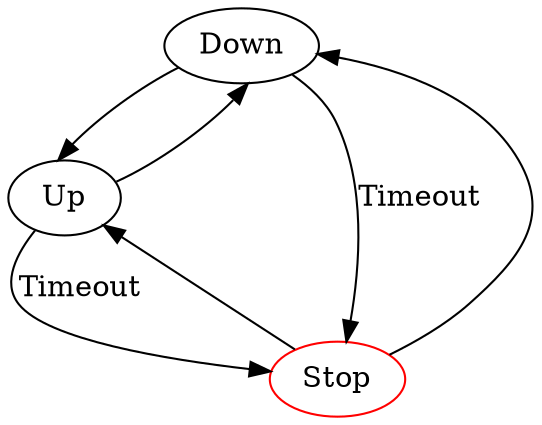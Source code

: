digraph MotorContol {

nodesep=1.0

Down	[ label="Down" ]
Up	[ label="Up" ]
Stop	[ label="Stop", color=Red ]

// state changes
Down->Up
Up->Down

// Secure the transistors
Up->Stop [label="Timeout" ]
Down->Stop [label="Timeout" ]
Stop->Up
Stop->Down
}
